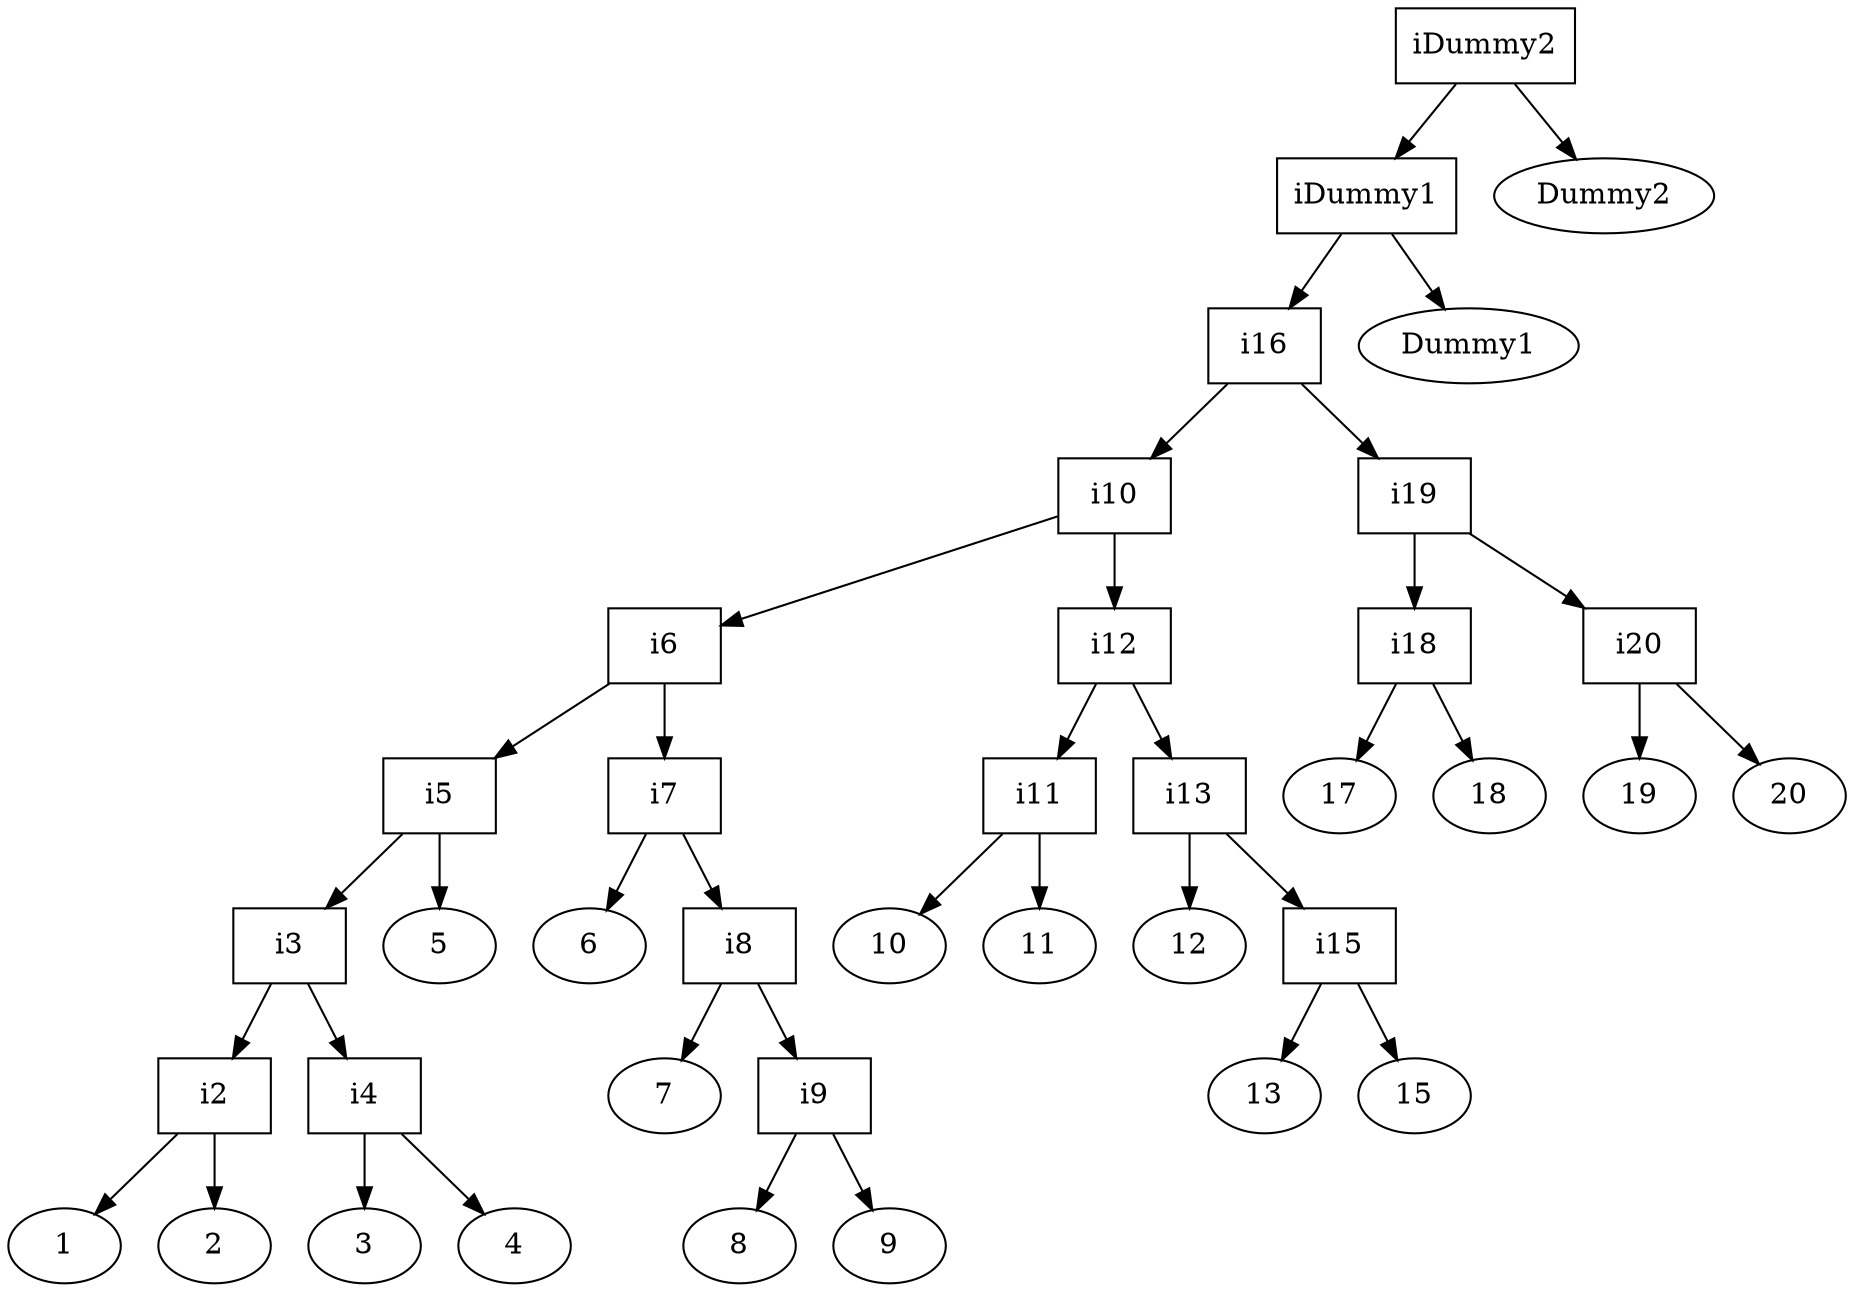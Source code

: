 digraph BST {
iDummy2 [shape=box];
iDummy2 -> iDummy1;
iDummy2 -> Dummy2;
iDummy1 [shape=box];
iDummy1 -> i16;
iDummy1 -> Dummy1;
i16 [shape=box];
i16 -> i10;
i16 -> i19;
i10 [shape=box];
i10 -> i6;
i10 -> i12;
i19 [shape=box];
i19 -> i18;
i19 -> i20;
i6 [shape=box];
i6 -> i5;
i6 -> i7;
i12 [shape=box];
i12 -> i11;
i12 -> i13;
i18 [shape=box];
i18 -> 17;
i18 -> 18;
i20 [shape=box];
i20 -> 19;
i20 -> 20;
i5 [shape=box];
i5 -> i3;
i5 -> 5;
i7 [shape=box];
i7 -> 6;
i7 -> i8;
i11 [shape=box];
i11 -> 10;
i11 -> 11;
i13 [shape=box];
i13 -> 12;
i13 -> i15;
i3 [shape=box];
i3 -> i2;
i3 -> i4;
i8 [shape=box];
i8 -> 7;
i8 -> i9;
i15 [shape=box];
i15 -> 13;
i15 -> 15;
i2 [shape=box];
i2 -> 1;
i2 -> 2;
i4 [shape=box];
i4 -> 3;
i4 -> 4;
i9 [shape=box];
i9 -> 8;
i9 -> 9;
}
